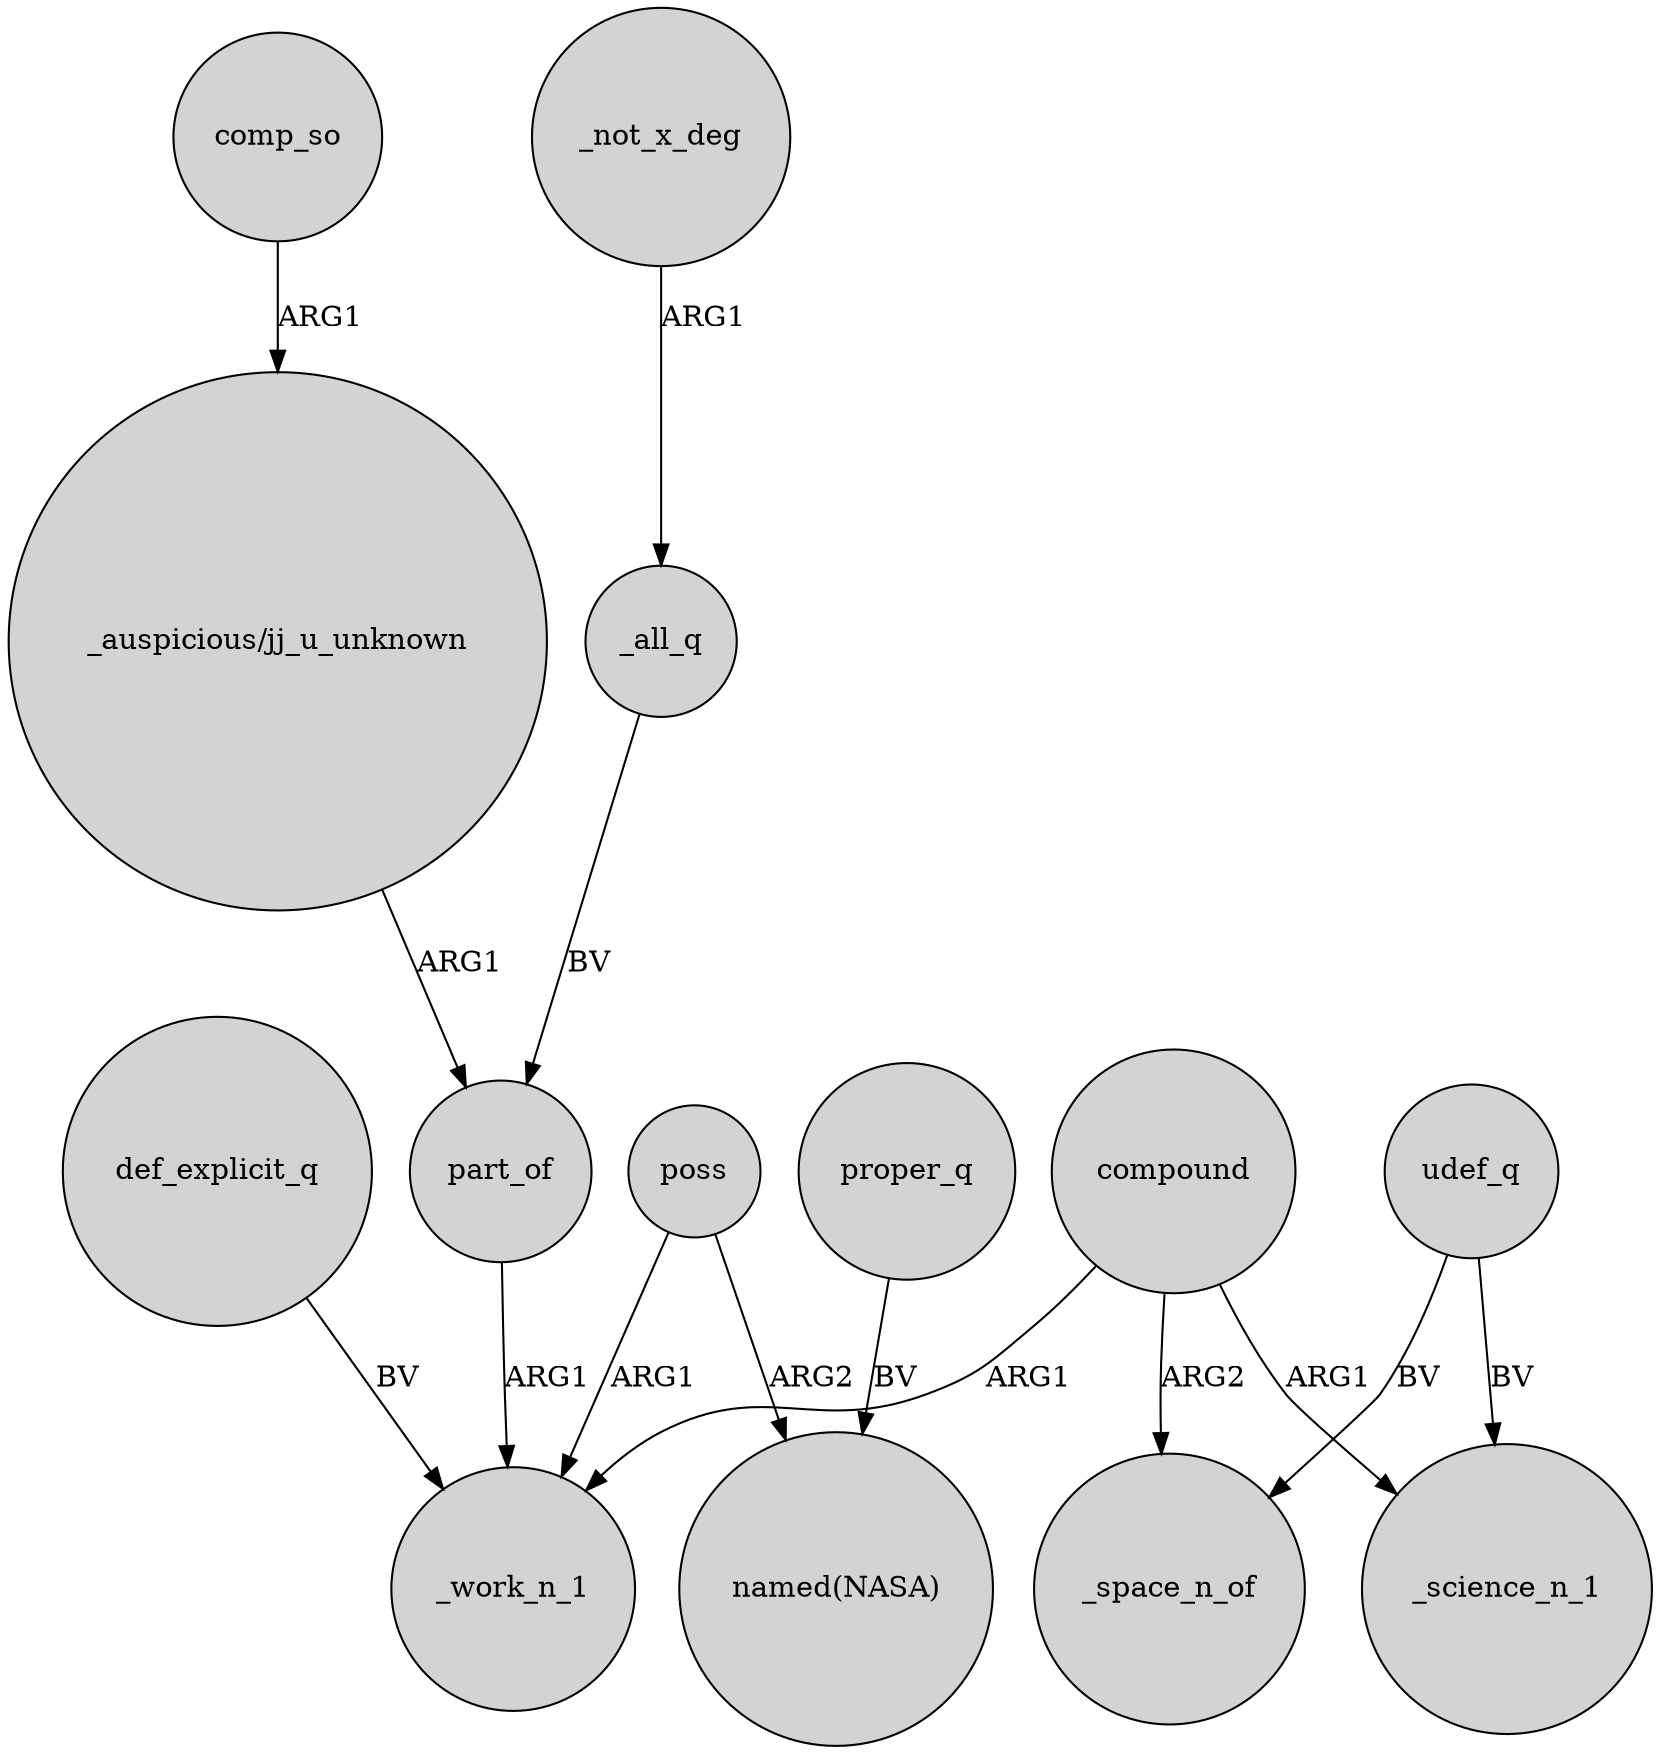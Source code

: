 digraph {
	node [shape=circle style=filled]
	poss -> _work_n_1 [label=ARG1]
	def_explicit_q -> _work_n_1 [label=BV]
	proper_q -> "named(NASA)" [label=BV]
	udef_q -> _space_n_of [label=BV]
	"_auspicious/jj_u_unknown" -> part_of [label=ARG1]
	compound -> _space_n_of [label=ARG2]
	_all_q -> part_of [label=BV]
	poss -> "named(NASA)" [label=ARG2]
	comp_so -> "_auspicious/jj_u_unknown" [label=ARG1]
	compound -> _science_n_1 [label=ARG1]
	_not_x_deg -> _all_q [label=ARG1]
	udef_q -> _science_n_1 [label=BV]
	compound -> _work_n_1 [label=ARG1]
	part_of -> _work_n_1 [label=ARG1]
}
